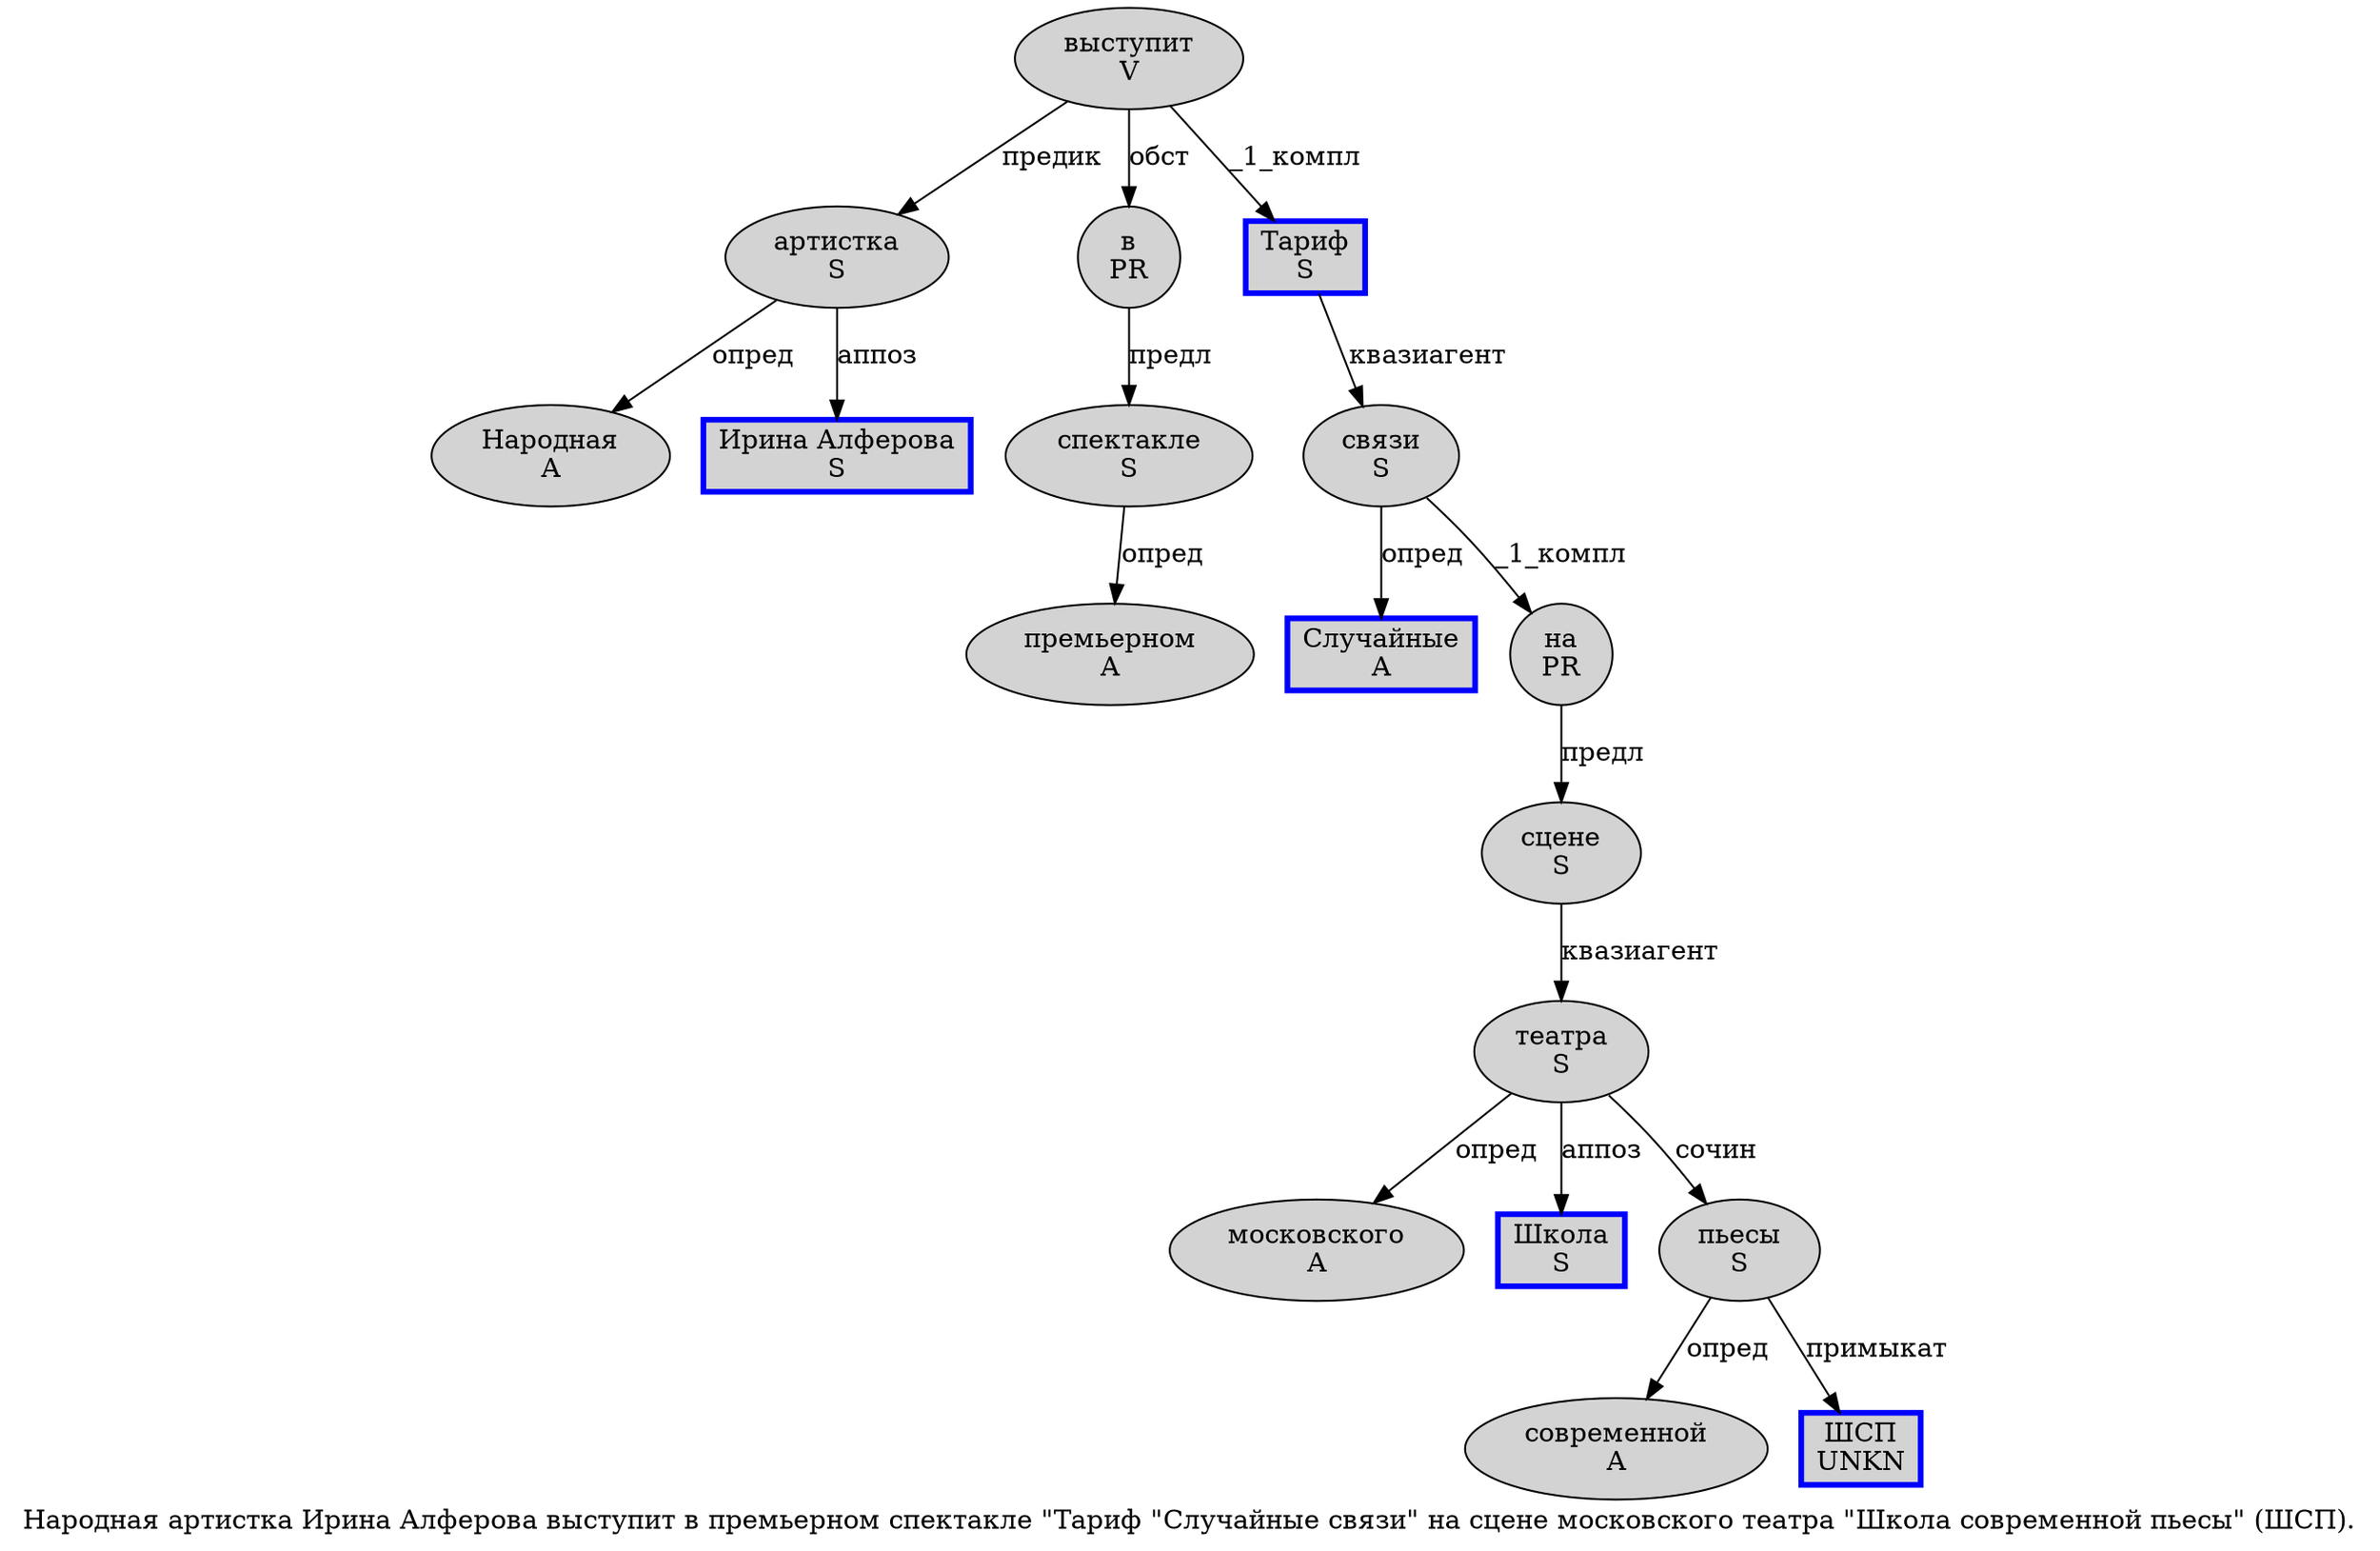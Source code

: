 digraph SENTENCE_959 {
	graph [label="Народная артистка Ирина Алферова выступит в премьерном спектакле \"Тариф \"Случайные связи\" на сцене московского театра \"Школа современной пьесы\" (ШСП)."]
	node [style=filled]
		0 [label="Народная
A" color="" fillcolor=lightgray penwidth=1 shape=ellipse]
		1 [label="артистка
S" color="" fillcolor=lightgray penwidth=1 shape=ellipse]
		2 [label="Ирина Алферова
S" color=blue fillcolor=lightgray penwidth=3 shape=box]
		3 [label="выступит
V" color="" fillcolor=lightgray penwidth=1 shape=ellipse]
		4 [label="в
PR" color="" fillcolor=lightgray penwidth=1 shape=ellipse]
		5 [label="премьерном
A" color="" fillcolor=lightgray penwidth=1 shape=ellipse]
		6 [label="спектакле
S" color="" fillcolor=lightgray penwidth=1 shape=ellipse]
		8 [label="Тариф
S" color=blue fillcolor=lightgray penwidth=3 shape=box]
		10 [label="Случайные
A" color=blue fillcolor=lightgray penwidth=3 shape=box]
		11 [label="связи
S" color="" fillcolor=lightgray penwidth=1 shape=ellipse]
		13 [label="на
PR" color="" fillcolor=lightgray penwidth=1 shape=ellipse]
		14 [label="сцене
S" color="" fillcolor=lightgray penwidth=1 shape=ellipse]
		15 [label="московского
A" color="" fillcolor=lightgray penwidth=1 shape=ellipse]
		16 [label="театра
S" color="" fillcolor=lightgray penwidth=1 shape=ellipse]
		18 [label="Школа
S" color=blue fillcolor=lightgray penwidth=3 shape=box]
		19 [label="современной
A" color="" fillcolor=lightgray penwidth=1 shape=ellipse]
		20 [label="пьесы
S" color="" fillcolor=lightgray penwidth=1 shape=ellipse]
		23 [label="ШСП
UNKN" color=blue fillcolor=lightgray penwidth=3 shape=box]
			6 -> 5 [label="опред"]
			14 -> 16 [label="квазиагент"]
			4 -> 6 [label="предл"]
			1 -> 0 [label="опред"]
			1 -> 2 [label="аппоз"]
			3 -> 1 [label="предик"]
			3 -> 4 [label="обст"]
			3 -> 8 [label="_1_компл"]
			13 -> 14 [label="предл"]
			8 -> 11 [label="квазиагент"]
			11 -> 10 [label="опред"]
			11 -> 13 [label="_1_компл"]
			16 -> 15 [label="опред"]
			16 -> 18 [label="аппоз"]
			16 -> 20 [label="сочин"]
			20 -> 19 [label="опред"]
			20 -> 23 [label="примыкат"]
}